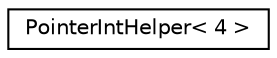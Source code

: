 digraph "Graphical Class Hierarchy"
{
  edge [fontname="Helvetica",fontsize="10",labelfontname="Helvetica",labelfontsize="10"];
  node [fontname="Helvetica",fontsize="10",shape=record];
  rankdir="LR";
  Node0 [label="PointerIntHelper\< 4 \>",height=0.2,width=0.4,color="black", fillcolor="white", style="filled",URL="$struct_pointer_int_helper_3_014_01_4.html"];
}
